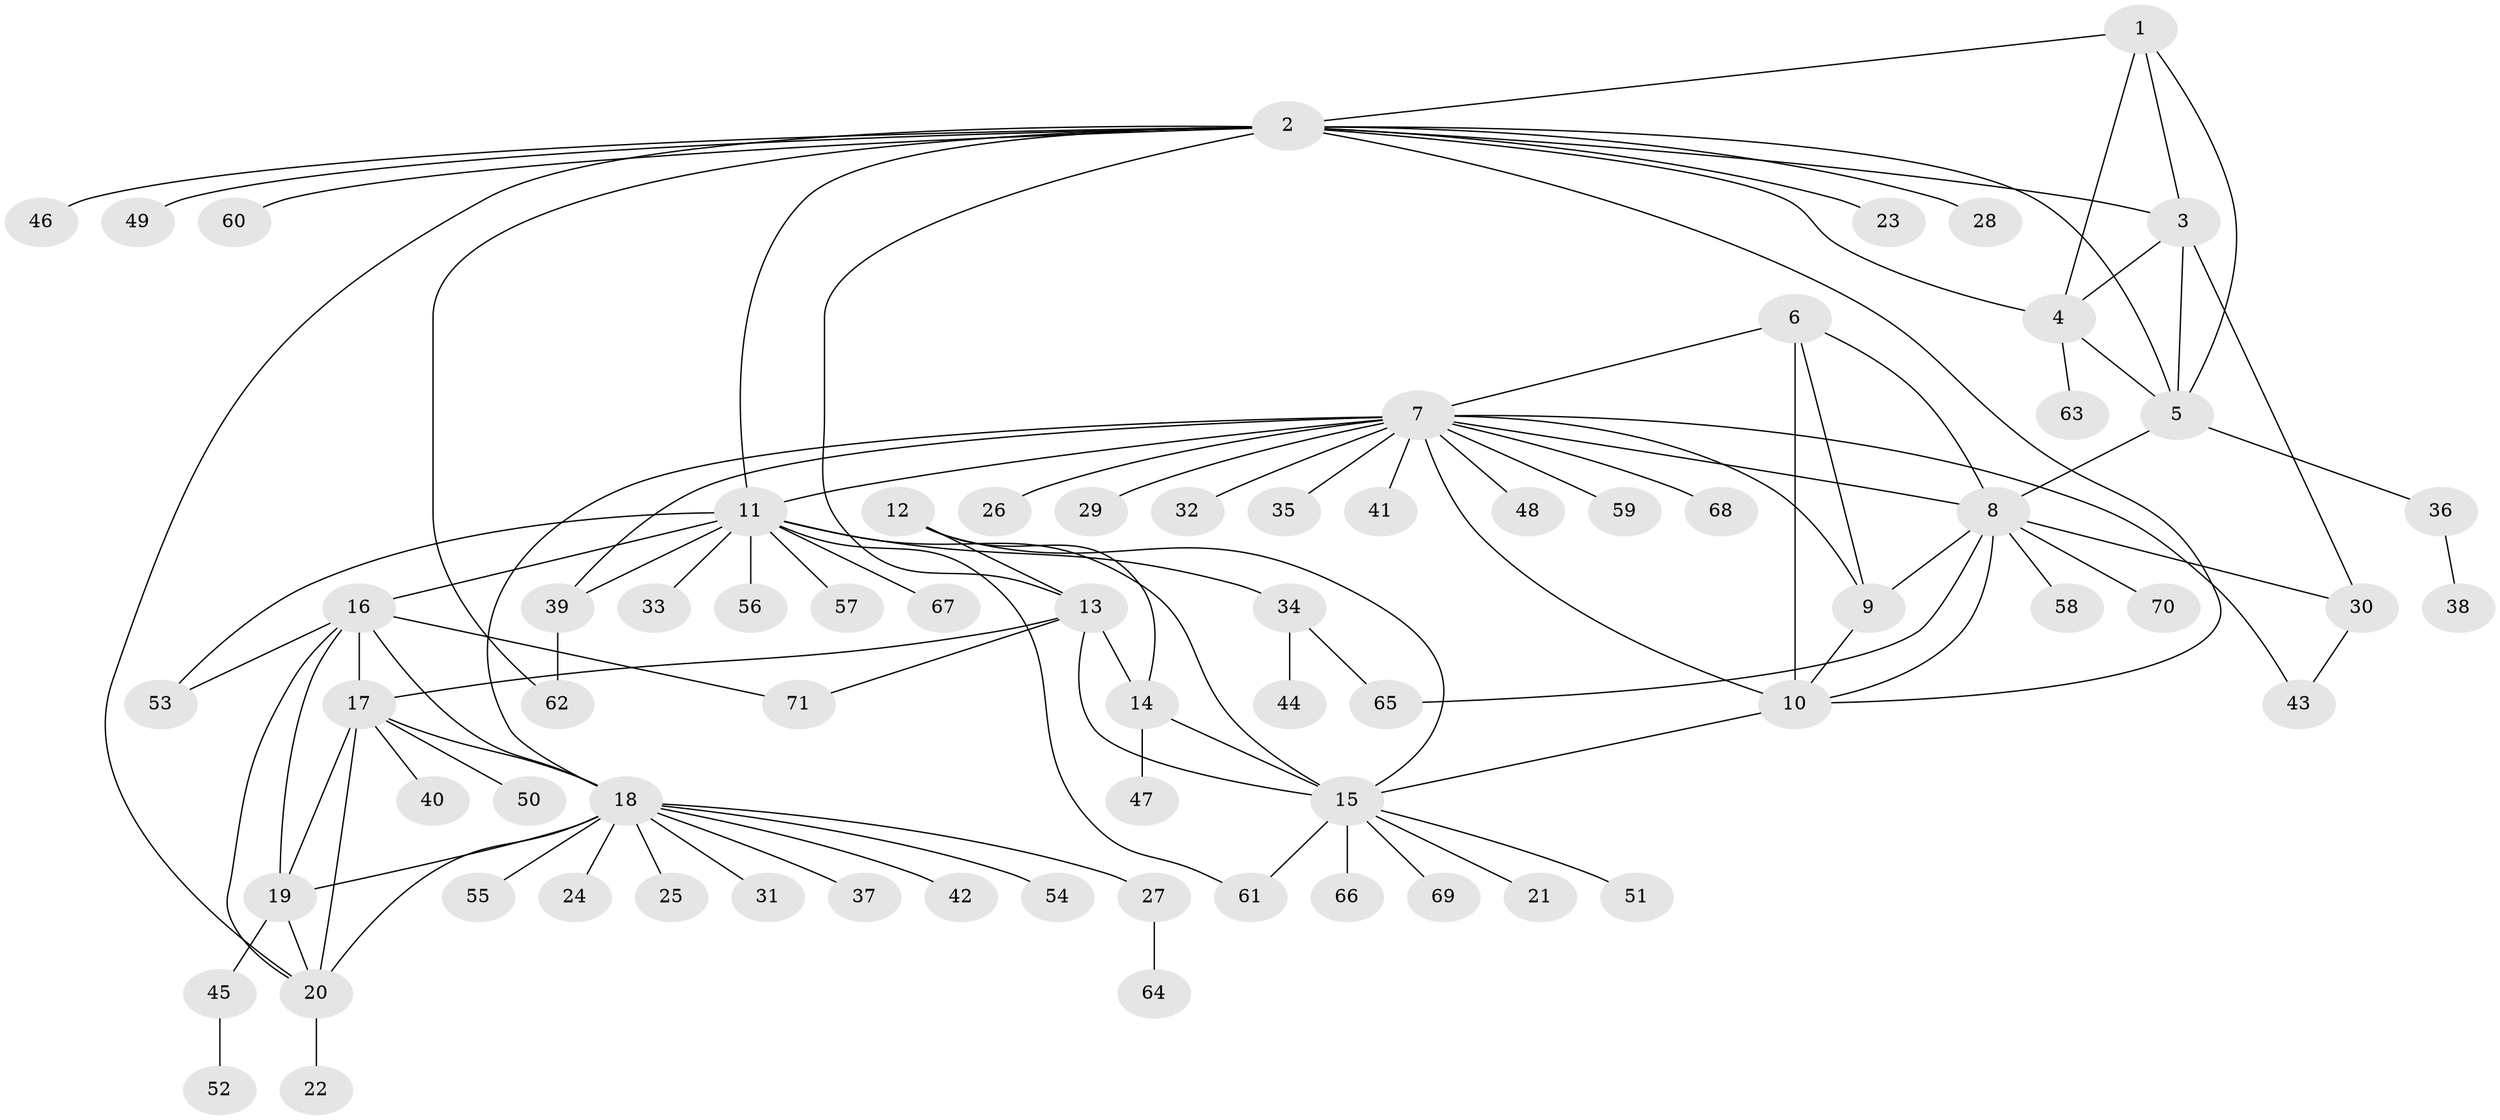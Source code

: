 // original degree distribution, {5: 0.0594059405940594, 15: 0.009900990099009901, 6: 0.039603960396039604, 7: 0.06930693069306931, 17: 0.009900990099009901, 10: 0.019801980198019802, 4: 0.009900990099009901, 12: 0.009900990099009901, 8: 0.009900990099009901, 14: 0.009900990099009901, 1: 0.6039603960396039, 3: 0.0594059405940594, 2: 0.0891089108910891}
// Generated by graph-tools (version 1.1) at 2025/52/03/04/25 22:52:14]
// undirected, 71 vertices, 106 edges
graph export_dot {
  node [color=gray90,style=filled];
  1;
  2;
  3;
  4;
  5;
  6;
  7;
  8;
  9;
  10;
  11;
  12;
  13;
  14;
  15;
  16;
  17;
  18;
  19;
  20;
  21;
  22;
  23;
  24;
  25;
  26;
  27;
  28;
  29;
  30;
  31;
  32;
  33;
  34;
  35;
  36;
  37;
  38;
  39;
  40;
  41;
  42;
  43;
  44;
  45;
  46;
  47;
  48;
  49;
  50;
  51;
  52;
  53;
  54;
  55;
  56;
  57;
  58;
  59;
  60;
  61;
  62;
  63;
  64;
  65;
  66;
  67;
  68;
  69;
  70;
  71;
  1 -- 2 [weight=1.0];
  1 -- 3 [weight=1.0];
  1 -- 4 [weight=1.0];
  1 -- 5 [weight=1.0];
  2 -- 3 [weight=1.0];
  2 -- 4 [weight=1.0];
  2 -- 5 [weight=1.0];
  2 -- 10 [weight=1.0];
  2 -- 11 [weight=1.0];
  2 -- 13 [weight=1.0];
  2 -- 20 [weight=1.0];
  2 -- 23 [weight=1.0];
  2 -- 28 [weight=1.0];
  2 -- 46 [weight=1.0];
  2 -- 49 [weight=1.0];
  2 -- 60 [weight=1.0];
  2 -- 62 [weight=1.0];
  3 -- 4 [weight=1.0];
  3 -- 5 [weight=1.0];
  3 -- 30 [weight=1.0];
  4 -- 5 [weight=1.0];
  4 -- 63 [weight=2.0];
  5 -- 8 [weight=1.0];
  5 -- 36 [weight=1.0];
  6 -- 7 [weight=1.0];
  6 -- 8 [weight=1.0];
  6 -- 9 [weight=1.0];
  6 -- 10 [weight=3.0];
  7 -- 8 [weight=1.0];
  7 -- 9 [weight=1.0];
  7 -- 10 [weight=1.0];
  7 -- 11 [weight=1.0];
  7 -- 18 [weight=1.0];
  7 -- 26 [weight=1.0];
  7 -- 29 [weight=1.0];
  7 -- 32 [weight=1.0];
  7 -- 35 [weight=1.0];
  7 -- 39 [weight=1.0];
  7 -- 41 [weight=1.0];
  7 -- 43 [weight=1.0];
  7 -- 48 [weight=1.0];
  7 -- 59 [weight=1.0];
  7 -- 68 [weight=1.0];
  8 -- 9 [weight=1.0];
  8 -- 10 [weight=1.0];
  8 -- 30 [weight=1.0];
  8 -- 58 [weight=1.0];
  8 -- 65 [weight=1.0];
  8 -- 70 [weight=1.0];
  9 -- 10 [weight=1.0];
  10 -- 15 [weight=1.0];
  11 -- 15 [weight=1.0];
  11 -- 16 [weight=1.0];
  11 -- 33 [weight=1.0];
  11 -- 34 [weight=1.0];
  11 -- 39 [weight=1.0];
  11 -- 53 [weight=1.0];
  11 -- 56 [weight=1.0];
  11 -- 57 [weight=1.0];
  11 -- 61 [weight=1.0];
  11 -- 67 [weight=1.0];
  12 -- 13 [weight=2.0];
  12 -- 14 [weight=1.0];
  12 -- 15 [weight=1.0];
  13 -- 14 [weight=2.0];
  13 -- 15 [weight=2.0];
  13 -- 17 [weight=1.0];
  13 -- 71 [weight=1.0];
  14 -- 15 [weight=1.0];
  14 -- 47 [weight=1.0];
  15 -- 21 [weight=1.0];
  15 -- 51 [weight=1.0];
  15 -- 61 [weight=1.0];
  15 -- 66 [weight=1.0];
  15 -- 69 [weight=1.0];
  16 -- 17 [weight=1.0];
  16 -- 18 [weight=1.0];
  16 -- 19 [weight=1.0];
  16 -- 20 [weight=1.0];
  16 -- 53 [weight=1.0];
  16 -- 71 [weight=1.0];
  17 -- 18 [weight=1.0];
  17 -- 19 [weight=1.0];
  17 -- 20 [weight=1.0];
  17 -- 40 [weight=1.0];
  17 -- 50 [weight=1.0];
  18 -- 19 [weight=1.0];
  18 -- 20 [weight=1.0];
  18 -- 24 [weight=1.0];
  18 -- 25 [weight=1.0];
  18 -- 27 [weight=1.0];
  18 -- 31 [weight=1.0];
  18 -- 37 [weight=1.0];
  18 -- 42 [weight=1.0];
  18 -- 54 [weight=1.0];
  18 -- 55 [weight=1.0];
  19 -- 20 [weight=1.0];
  19 -- 45 [weight=1.0];
  20 -- 22 [weight=1.0];
  27 -- 64 [weight=1.0];
  30 -- 43 [weight=1.0];
  34 -- 44 [weight=1.0];
  34 -- 65 [weight=1.0];
  36 -- 38 [weight=1.0];
  39 -- 62 [weight=1.0];
  45 -- 52 [weight=1.0];
}
